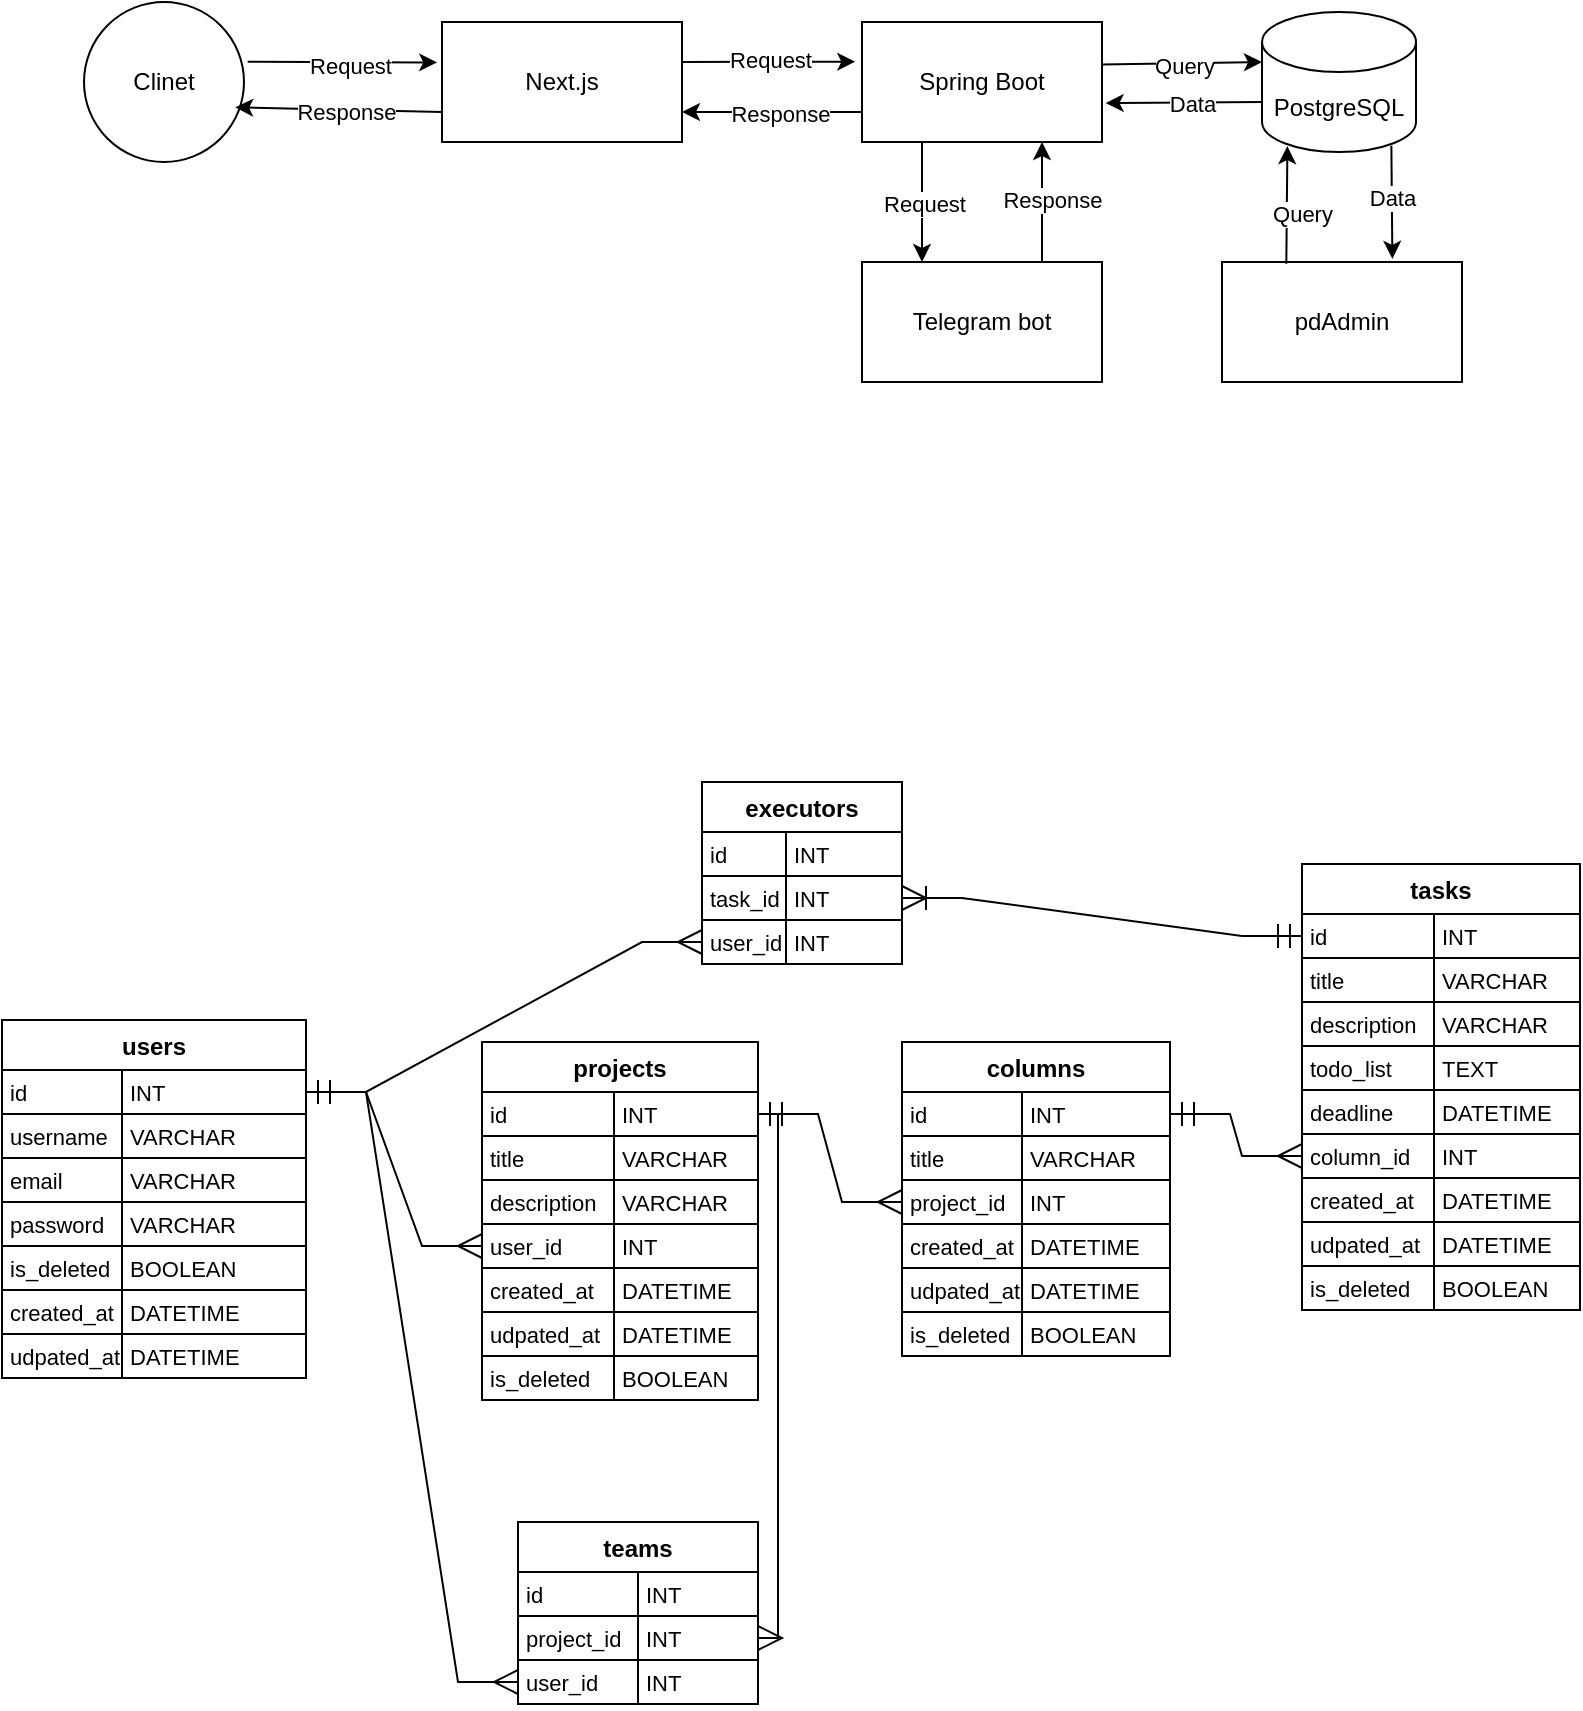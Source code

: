 <mxfile version="24.7.16">
  <diagram name="Страница — 1" id="vkxFKJKyc0zUHM9U_JR2">
    <mxGraphModel dx="162" dy="546" grid="1" gridSize="10" guides="1" tooltips="1" connect="1" arrows="1" fold="1" page="1" pageScale="1" pageWidth="827" pageHeight="1169" math="0" shadow="0">
      <root>
        <mxCell id="0" />
        <mxCell id="1" parent="0" />
        <mxCell id="Z2fzCA3-U0zMWtPHDmmj-18" value="Clinet" style="ellipse;whiteSpace=wrap;html=1;aspect=fixed;" parent="1" vertex="1">
          <mxGeometry x="881" y="40" width="80" height="80" as="geometry" />
        </mxCell>
        <mxCell id="Z2fzCA3-U0zMWtPHDmmj-19" value="Next.js" style="rounded=0;whiteSpace=wrap;html=1;" parent="1" vertex="1">
          <mxGeometry x="1060" y="50" width="120" height="60" as="geometry" />
        </mxCell>
        <mxCell id="Z2fzCA3-U0zMWtPHDmmj-20" value="Spring Boot" style="rounded=0;whiteSpace=wrap;html=1;" parent="1" vertex="1">
          <mxGeometry x="1270" y="50" width="120" height="60" as="geometry" />
        </mxCell>
        <mxCell id="Z2fzCA3-U0zMWtPHDmmj-22" value="PostgreSQL" style="shape=cylinder3;whiteSpace=wrap;html=1;boundedLbl=1;backgroundOutline=1;size=15;" parent="1" vertex="1">
          <mxGeometry x="1470" y="45" width="77" height="70" as="geometry" />
        </mxCell>
        <mxCell id="Z2fzCA3-U0zMWtPHDmmj-23" style="rounded=0;orthogonalLoop=1;jettySize=auto;html=1;exitX=1.023;exitY=0.373;exitDx=0;exitDy=0;entryX=-0.02;entryY=0.337;entryDx=0;entryDy=0;entryPerimeter=0;exitPerimeter=0;" parent="1" source="Z2fzCA3-U0zMWtPHDmmj-18" target="Z2fzCA3-U0zMWtPHDmmj-19" edge="1">
          <mxGeometry relative="1" as="geometry">
            <mxPoint x="950" y="30" as="sourcePoint" />
            <mxPoint x="1062" y="56" as="targetPoint" />
          </mxGeometry>
        </mxCell>
        <mxCell id="Z2fzCA3-U0zMWtPHDmmj-24" value="Request" style="edgeLabel;html=1;align=center;verticalAlign=middle;resizable=0;points=[];" parent="Z2fzCA3-U0zMWtPHDmmj-23" vertex="1" connectable="0">
          <mxGeometry x="-0.24" y="-2" relative="1" as="geometry">
            <mxPoint x="15" as="offset" />
          </mxGeometry>
        </mxCell>
        <mxCell id="Z2fzCA3-U0zMWtPHDmmj-25" style="rounded=0;orthogonalLoop=1;jettySize=auto;html=1;exitX=0;exitY=0.75;exitDx=0;exitDy=0;entryX=0.945;entryY=0.658;entryDx=0;entryDy=0;entryPerimeter=0;" parent="1" source="Z2fzCA3-U0zMWtPHDmmj-19" target="Z2fzCA3-U0zMWtPHDmmj-18" edge="1">
          <mxGeometry relative="1" as="geometry">
            <mxPoint x="1092" y="130" as="sourcePoint" />
            <mxPoint x="980" y="164" as="targetPoint" />
          </mxGeometry>
        </mxCell>
        <mxCell id="Z2fzCA3-U0zMWtPHDmmj-26" value="Response" style="edgeLabel;html=1;align=center;verticalAlign=middle;resizable=0;points=[];" parent="Z2fzCA3-U0zMWtPHDmmj-25" vertex="1" connectable="0">
          <mxGeometry x="0.048" y="1" relative="1" as="geometry">
            <mxPoint x="6" as="offset" />
          </mxGeometry>
        </mxCell>
        <mxCell id="Z2fzCA3-U0zMWtPHDmmj-27" value="pdAdmin" style="rounded=0;whiteSpace=wrap;html=1;" parent="1" vertex="1">
          <mxGeometry x="1450" y="170" width="120" height="60" as="geometry" />
        </mxCell>
        <mxCell id="Z2fzCA3-U0zMWtPHDmmj-28" style="rounded=0;orthogonalLoop=1;jettySize=auto;html=1;exitX=0.998;exitY=0.354;exitDx=0;exitDy=0;entryX=0;entryY=0;entryDx=0;entryDy=25;entryPerimeter=0;exitPerimeter=0;" parent="1" source="Z2fzCA3-U0zMWtPHDmmj-20" target="Z2fzCA3-U0zMWtPHDmmj-22" edge="1">
          <mxGeometry relative="1" as="geometry">
            <mxPoint x="1430" y="70" as="sourcePoint" />
            <mxPoint x="1509" y="71" as="targetPoint" />
          </mxGeometry>
        </mxCell>
        <mxCell id="Z2fzCA3-U0zMWtPHDmmj-29" value="Query" style="edgeLabel;html=1;align=center;verticalAlign=middle;resizable=0;points=[];" parent="Z2fzCA3-U0zMWtPHDmmj-28" vertex="1" connectable="0">
          <mxGeometry x="-0.134" y="-1" relative="1" as="geometry">
            <mxPoint x="6" as="offset" />
          </mxGeometry>
        </mxCell>
        <mxCell id="Z2fzCA3-U0zMWtPHDmmj-30" style="rounded=0;orthogonalLoop=1;jettySize=auto;html=1;exitX=0;exitY=0;exitDx=0;exitDy=45;exitPerimeter=0;entryX=1.015;entryY=0.676;entryDx=0;entryDy=0;entryPerimeter=0;" parent="1" source="Z2fzCA3-U0zMWtPHDmmj-22" target="Z2fzCA3-U0zMWtPHDmmj-20" edge="1">
          <mxGeometry relative="1" as="geometry">
            <mxPoint x="1497" y="90" as="sourcePoint" />
            <mxPoint x="1420" y="90" as="targetPoint" />
          </mxGeometry>
        </mxCell>
        <mxCell id="Z2fzCA3-U0zMWtPHDmmj-31" value="Data" style="edgeLabel;html=1;align=center;verticalAlign=middle;resizable=0;points=[];" parent="Z2fzCA3-U0zMWtPHDmmj-30" vertex="1" connectable="0">
          <mxGeometry x="-0.1" relative="1" as="geometry">
            <mxPoint as="offset" />
          </mxGeometry>
        </mxCell>
        <mxCell id="Z2fzCA3-U0zMWtPHDmmj-32" style="rounded=0;orthogonalLoop=1;jettySize=auto;html=1;entryX=-0.028;entryY=0.331;entryDx=0;entryDy=0;entryPerimeter=0;" parent="1" target="Z2fzCA3-U0zMWtPHDmmj-20" edge="1">
          <mxGeometry relative="1" as="geometry">
            <mxPoint x="1180" y="70" as="sourcePoint" />
            <mxPoint x="1313" y="30" as="targetPoint" />
          </mxGeometry>
        </mxCell>
        <mxCell id="Z2fzCA3-U0zMWtPHDmmj-33" value="Request" style="edgeLabel;html=1;align=center;verticalAlign=middle;resizable=0;points=[];" parent="Z2fzCA3-U0zMWtPHDmmj-32" vertex="1" connectable="0">
          <mxGeometry x="0.015" y="1" relative="1" as="geometry">
            <mxPoint as="offset" />
          </mxGeometry>
        </mxCell>
        <mxCell id="Z2fzCA3-U0zMWtPHDmmj-35" style="rounded=0;orthogonalLoop=1;jettySize=auto;html=1;exitX=0;exitY=0.75;exitDx=0;exitDy=0;entryX=1;entryY=0.75;entryDx=0;entryDy=0;" parent="1" source="Z2fzCA3-U0zMWtPHDmmj-20" target="Z2fzCA3-U0zMWtPHDmmj-19" edge="1">
          <mxGeometry relative="1" as="geometry">
            <mxPoint x="1292" y="122" as="sourcePoint" />
            <mxPoint x="1189" y="120" as="targetPoint" />
          </mxGeometry>
        </mxCell>
        <mxCell id="Z2fzCA3-U0zMWtPHDmmj-36" value="Response" style="edgeLabel;html=1;align=center;verticalAlign=middle;resizable=0;points=[];" parent="Z2fzCA3-U0zMWtPHDmmj-35" vertex="1" connectable="0">
          <mxGeometry x="0.048" y="1" relative="1" as="geometry">
            <mxPoint x="6" as="offset" />
          </mxGeometry>
        </mxCell>
        <mxCell id="Z2fzCA3-U0zMWtPHDmmj-37" style="rounded=0;orthogonalLoop=1;jettySize=auto;html=1;exitX=0.268;exitY=0.015;exitDx=0;exitDy=0;entryX=0.165;entryY=0.958;entryDx=0;entryDy=0;entryPerimeter=0;exitPerimeter=0;" parent="1" source="Z2fzCA3-U0zMWtPHDmmj-27" target="Z2fzCA3-U0zMWtPHDmmj-22" edge="1">
          <mxGeometry relative="1" as="geometry">
            <mxPoint x="1480" y="141" as="sourcePoint" />
            <mxPoint x="1560" y="140" as="targetPoint" />
          </mxGeometry>
        </mxCell>
        <mxCell id="Z2fzCA3-U0zMWtPHDmmj-38" value="Query" style="edgeLabel;html=1;align=center;verticalAlign=middle;resizable=0;points=[];" parent="Z2fzCA3-U0zMWtPHDmmj-37" vertex="1" connectable="0">
          <mxGeometry x="-0.134" y="-1" relative="1" as="geometry">
            <mxPoint x="6" as="offset" />
          </mxGeometry>
        </mxCell>
        <mxCell id="Z2fzCA3-U0zMWtPHDmmj-39" style="rounded=0;orthogonalLoop=1;jettySize=auto;html=1;exitX=0.84;exitY=0.955;exitDx=0;exitDy=0;exitPerimeter=0;entryX=0.71;entryY=-0.026;entryDx=0;entryDy=0;entryPerimeter=0;" parent="1" source="Z2fzCA3-U0zMWtPHDmmj-22" target="Z2fzCA3-U0zMWtPHDmmj-27" edge="1">
          <mxGeometry relative="1" as="geometry">
            <mxPoint x="1602" y="140" as="sourcePoint" />
            <mxPoint x="1530" y="160" as="targetPoint" />
          </mxGeometry>
        </mxCell>
        <mxCell id="Z2fzCA3-U0zMWtPHDmmj-40" value="Data" style="edgeLabel;html=1;align=center;verticalAlign=middle;resizable=0;points=[];" parent="Z2fzCA3-U0zMWtPHDmmj-39" vertex="1" connectable="0">
          <mxGeometry x="-0.1" relative="1" as="geometry">
            <mxPoint as="offset" />
          </mxGeometry>
        </mxCell>
        <mxCell id="jraofJ7God-ZCcmwj-nA-1" value="users" style="shape=table;startSize=25;container=1;collapsible=0;childLayout=tableLayout;fixedRows=1;rowLines=1;fontStyle=1;align=center;resizeLast=1;" vertex="1" parent="1">
          <mxGeometry x="840" y="549" width="152" height="179" as="geometry" />
        </mxCell>
        <mxCell id="jraofJ7God-ZCcmwj-nA-2" style="shape=tableRow;horizontal=0;startSize=0;swimlaneHead=0;swimlaneBody=0;fillColor=none;collapsible=0;dropTarget=0;points=[[0,0.5],[1,0.5]];portConstraint=eastwest;top=0;left=0;right=0;bottom=0;" vertex="1" parent="jraofJ7God-ZCcmwj-nA-1">
          <mxGeometry y="25" width="152" height="22" as="geometry" />
        </mxCell>
        <mxCell id="jraofJ7God-ZCcmwj-nA-3" value="id" style="shape=partialRectangle;connectable=0;fillColor=none;top=0;left=0;bottom=0;right=0;align=left;spacingLeft=2;overflow=hidden;fontSize=11;" vertex="1" parent="jraofJ7God-ZCcmwj-nA-2">
          <mxGeometry width="60" height="22" as="geometry">
            <mxRectangle width="60" height="22" as="alternateBounds" />
          </mxGeometry>
        </mxCell>
        <mxCell id="jraofJ7God-ZCcmwj-nA-4" value="INT" style="shape=partialRectangle;connectable=0;fillColor=none;top=0;left=0;bottom=0;right=0;align=left;spacingLeft=2;overflow=hidden;fontSize=11;" vertex="1" parent="jraofJ7God-ZCcmwj-nA-2">
          <mxGeometry x="60" width="92" height="22" as="geometry">
            <mxRectangle width="92" height="22" as="alternateBounds" />
          </mxGeometry>
        </mxCell>
        <mxCell id="jraofJ7God-ZCcmwj-nA-5" style="shape=tableRow;horizontal=0;startSize=0;swimlaneHead=0;swimlaneBody=0;fillColor=none;collapsible=0;dropTarget=0;points=[[0,0.5],[1,0.5]];portConstraint=eastwest;top=0;left=0;right=0;bottom=0;" vertex="1" parent="jraofJ7God-ZCcmwj-nA-1">
          <mxGeometry y="47" width="152" height="22" as="geometry" />
        </mxCell>
        <mxCell id="jraofJ7God-ZCcmwj-nA-6" value="username" style="shape=partialRectangle;connectable=0;fillColor=none;top=0;left=0;bottom=0;right=0;align=left;spacingLeft=2;overflow=hidden;fontSize=11;" vertex="1" parent="jraofJ7God-ZCcmwj-nA-5">
          <mxGeometry width="60" height="22" as="geometry">
            <mxRectangle width="60" height="22" as="alternateBounds" />
          </mxGeometry>
        </mxCell>
        <mxCell id="jraofJ7God-ZCcmwj-nA-7" value="VARCHAR" style="shape=partialRectangle;connectable=0;fillColor=none;top=0;left=0;bottom=0;right=0;align=left;spacingLeft=2;overflow=hidden;fontSize=11;" vertex="1" parent="jraofJ7God-ZCcmwj-nA-5">
          <mxGeometry x="60" width="92" height="22" as="geometry">
            <mxRectangle width="92" height="22" as="alternateBounds" />
          </mxGeometry>
        </mxCell>
        <mxCell id="jraofJ7God-ZCcmwj-nA-8" style="shape=tableRow;horizontal=0;startSize=0;swimlaneHead=0;swimlaneBody=0;fillColor=none;collapsible=0;dropTarget=0;points=[[0,0.5],[1,0.5]];portConstraint=eastwest;top=0;left=0;right=0;bottom=0;" vertex="1" parent="jraofJ7God-ZCcmwj-nA-1">
          <mxGeometry y="69" width="152" height="22" as="geometry" />
        </mxCell>
        <mxCell id="jraofJ7God-ZCcmwj-nA-9" value="email" style="shape=partialRectangle;connectable=0;fillColor=none;top=0;left=0;bottom=0;right=0;align=left;spacingLeft=2;overflow=hidden;fontSize=11;" vertex="1" parent="jraofJ7God-ZCcmwj-nA-8">
          <mxGeometry width="60" height="22" as="geometry">
            <mxRectangle width="60" height="22" as="alternateBounds" />
          </mxGeometry>
        </mxCell>
        <mxCell id="jraofJ7God-ZCcmwj-nA-10" value="VARCHAR" style="shape=partialRectangle;connectable=0;fillColor=none;top=0;left=0;bottom=0;right=0;align=left;spacingLeft=2;overflow=hidden;fontSize=11;" vertex="1" parent="jraofJ7God-ZCcmwj-nA-8">
          <mxGeometry x="60" width="92" height="22" as="geometry">
            <mxRectangle width="92" height="22" as="alternateBounds" />
          </mxGeometry>
        </mxCell>
        <mxCell id="jraofJ7God-ZCcmwj-nA-11" style="shape=tableRow;horizontal=0;startSize=0;swimlaneHead=0;swimlaneBody=0;fillColor=none;collapsible=0;dropTarget=0;points=[[0,0.5],[1,0.5]];portConstraint=eastwest;top=0;left=0;right=0;bottom=0;" vertex="1" parent="jraofJ7God-ZCcmwj-nA-1">
          <mxGeometry y="91" width="152" height="22" as="geometry" />
        </mxCell>
        <mxCell id="jraofJ7God-ZCcmwj-nA-12" value="password" style="shape=partialRectangle;connectable=0;fillColor=none;top=0;left=0;bottom=0;right=0;align=left;spacingLeft=2;overflow=hidden;fontSize=11;" vertex="1" parent="jraofJ7God-ZCcmwj-nA-11">
          <mxGeometry width="60" height="22" as="geometry">
            <mxRectangle width="60" height="22" as="alternateBounds" />
          </mxGeometry>
        </mxCell>
        <mxCell id="jraofJ7God-ZCcmwj-nA-13" value="VARCHAR" style="shape=partialRectangle;connectable=0;fillColor=none;top=0;left=0;bottom=0;right=0;align=left;spacingLeft=2;overflow=hidden;fontSize=11;" vertex="1" parent="jraofJ7God-ZCcmwj-nA-11">
          <mxGeometry x="60" width="92" height="22" as="geometry">
            <mxRectangle width="92" height="22" as="alternateBounds" />
          </mxGeometry>
        </mxCell>
        <mxCell id="jraofJ7God-ZCcmwj-nA-71" style="shape=tableRow;horizontal=0;startSize=0;swimlaneHead=0;swimlaneBody=0;fillColor=none;collapsible=0;dropTarget=0;points=[[0,0.5],[1,0.5]];portConstraint=eastwest;top=0;left=0;right=0;bottom=0;" vertex="1" parent="jraofJ7God-ZCcmwj-nA-1">
          <mxGeometry y="113" width="152" height="22" as="geometry" />
        </mxCell>
        <mxCell id="jraofJ7God-ZCcmwj-nA-72" value="is_deleted" style="shape=partialRectangle;connectable=0;fillColor=none;top=0;left=0;bottom=0;right=0;align=left;spacingLeft=2;overflow=hidden;fontSize=11;" vertex="1" parent="jraofJ7God-ZCcmwj-nA-71">
          <mxGeometry width="60" height="22" as="geometry">
            <mxRectangle width="60" height="22" as="alternateBounds" />
          </mxGeometry>
        </mxCell>
        <mxCell id="jraofJ7God-ZCcmwj-nA-73" value="BOOLEAN" style="shape=partialRectangle;connectable=0;fillColor=none;top=0;left=0;bottom=0;right=0;align=left;spacingLeft=2;overflow=hidden;fontSize=11;" vertex="1" parent="jraofJ7God-ZCcmwj-nA-71">
          <mxGeometry x="60" width="92" height="22" as="geometry">
            <mxRectangle width="92" height="22" as="alternateBounds" />
          </mxGeometry>
        </mxCell>
        <mxCell id="jraofJ7God-ZCcmwj-nA-79" style="shape=tableRow;horizontal=0;startSize=0;swimlaneHead=0;swimlaneBody=0;fillColor=none;collapsible=0;dropTarget=0;points=[[0,0.5],[1,0.5]];portConstraint=eastwest;top=0;left=0;right=0;bottom=0;" vertex="1" parent="jraofJ7God-ZCcmwj-nA-1">
          <mxGeometry y="135" width="152" height="22" as="geometry" />
        </mxCell>
        <mxCell id="jraofJ7God-ZCcmwj-nA-80" value="created_at" style="shape=partialRectangle;connectable=0;fillColor=none;top=0;left=0;bottom=0;right=0;align=left;spacingLeft=2;overflow=hidden;fontSize=11;" vertex="1" parent="jraofJ7God-ZCcmwj-nA-79">
          <mxGeometry width="60" height="22" as="geometry">
            <mxRectangle width="60" height="22" as="alternateBounds" />
          </mxGeometry>
        </mxCell>
        <mxCell id="jraofJ7God-ZCcmwj-nA-81" value="DATETIME" style="shape=partialRectangle;connectable=0;fillColor=none;top=0;left=0;bottom=0;right=0;align=left;spacingLeft=2;overflow=hidden;fontSize=11;" vertex="1" parent="jraofJ7God-ZCcmwj-nA-79">
          <mxGeometry x="60" width="92" height="22" as="geometry">
            <mxRectangle width="92" height="22" as="alternateBounds" />
          </mxGeometry>
        </mxCell>
        <mxCell id="jraofJ7God-ZCcmwj-nA-82" style="shape=tableRow;horizontal=0;startSize=0;swimlaneHead=0;swimlaneBody=0;fillColor=none;collapsible=0;dropTarget=0;points=[[0,0.5],[1,0.5]];portConstraint=eastwest;top=0;left=0;right=0;bottom=0;" vertex="1" parent="jraofJ7God-ZCcmwj-nA-1">
          <mxGeometry y="157" width="152" height="22" as="geometry" />
        </mxCell>
        <mxCell id="jraofJ7God-ZCcmwj-nA-83" value="udpated_at" style="shape=partialRectangle;connectable=0;fillColor=none;top=0;left=0;bottom=0;right=0;align=left;spacingLeft=2;overflow=hidden;fontSize=11;" vertex="1" parent="jraofJ7God-ZCcmwj-nA-82">
          <mxGeometry width="60" height="22" as="geometry">
            <mxRectangle width="60" height="22" as="alternateBounds" />
          </mxGeometry>
        </mxCell>
        <mxCell id="jraofJ7God-ZCcmwj-nA-84" value="DATETIME" style="shape=partialRectangle;connectable=0;fillColor=none;top=0;left=0;bottom=0;right=0;align=left;spacingLeft=2;overflow=hidden;fontSize=11;" vertex="1" parent="jraofJ7God-ZCcmwj-nA-82">
          <mxGeometry x="60" width="92" height="22" as="geometry">
            <mxRectangle width="92" height="22" as="alternateBounds" />
          </mxGeometry>
        </mxCell>
        <mxCell id="jraofJ7God-ZCcmwj-nA-14" value="projects" style="shape=table;startSize=25;container=1;collapsible=0;childLayout=tableLayout;fixedRows=1;rowLines=1;fontStyle=1;align=center;resizeLast=1;" vertex="1" parent="1">
          <mxGeometry x="1080" y="560" width="138" height="179" as="geometry" />
        </mxCell>
        <mxCell id="jraofJ7God-ZCcmwj-nA-15" style="shape=tableRow;horizontal=0;startSize=0;swimlaneHead=0;swimlaneBody=0;fillColor=none;collapsible=0;dropTarget=0;points=[[0,0.5],[1,0.5]];portConstraint=eastwest;top=0;left=0;right=0;bottom=0;" vertex="1" parent="jraofJ7God-ZCcmwj-nA-14">
          <mxGeometry y="25" width="138" height="22" as="geometry" />
        </mxCell>
        <mxCell id="jraofJ7God-ZCcmwj-nA-16" value="id" style="shape=partialRectangle;connectable=0;fillColor=none;top=0;left=0;bottom=0;right=0;align=left;spacingLeft=2;overflow=hidden;fontSize=11;" vertex="1" parent="jraofJ7God-ZCcmwj-nA-15">
          <mxGeometry width="66" height="22" as="geometry">
            <mxRectangle width="66" height="22" as="alternateBounds" />
          </mxGeometry>
        </mxCell>
        <mxCell id="jraofJ7God-ZCcmwj-nA-17" value="INT" style="shape=partialRectangle;connectable=0;fillColor=none;top=0;left=0;bottom=0;right=0;align=left;spacingLeft=2;overflow=hidden;fontSize=11;" vertex="1" parent="jraofJ7God-ZCcmwj-nA-15">
          <mxGeometry x="66" width="72" height="22" as="geometry">
            <mxRectangle width="72" height="22" as="alternateBounds" />
          </mxGeometry>
        </mxCell>
        <mxCell id="jraofJ7God-ZCcmwj-nA-18" style="shape=tableRow;horizontal=0;startSize=0;swimlaneHead=0;swimlaneBody=0;fillColor=none;collapsible=0;dropTarget=0;points=[[0,0.5],[1,0.5]];portConstraint=eastwest;top=0;left=0;right=0;bottom=0;" vertex="1" parent="jraofJ7God-ZCcmwj-nA-14">
          <mxGeometry y="47" width="138" height="22" as="geometry" />
        </mxCell>
        <mxCell id="jraofJ7God-ZCcmwj-nA-19" value="title" style="shape=partialRectangle;connectable=0;fillColor=none;top=0;left=0;bottom=0;right=0;align=left;spacingLeft=2;overflow=hidden;fontSize=11;" vertex="1" parent="jraofJ7God-ZCcmwj-nA-18">
          <mxGeometry width="66" height="22" as="geometry">
            <mxRectangle width="66" height="22" as="alternateBounds" />
          </mxGeometry>
        </mxCell>
        <mxCell id="jraofJ7God-ZCcmwj-nA-20" value="VARCHAR" style="shape=partialRectangle;connectable=0;fillColor=none;top=0;left=0;bottom=0;right=0;align=left;spacingLeft=2;overflow=hidden;fontSize=11;" vertex="1" parent="jraofJ7God-ZCcmwj-nA-18">
          <mxGeometry x="66" width="72" height="22" as="geometry">
            <mxRectangle width="72" height="22" as="alternateBounds" />
          </mxGeometry>
        </mxCell>
        <mxCell id="jraofJ7God-ZCcmwj-nA-21" style="shape=tableRow;horizontal=0;startSize=0;swimlaneHead=0;swimlaneBody=0;fillColor=none;collapsible=0;dropTarget=0;points=[[0,0.5],[1,0.5]];portConstraint=eastwest;top=0;left=0;right=0;bottom=0;" vertex="1" parent="jraofJ7God-ZCcmwj-nA-14">
          <mxGeometry y="69" width="138" height="22" as="geometry" />
        </mxCell>
        <mxCell id="jraofJ7God-ZCcmwj-nA-22" value="description" style="shape=partialRectangle;connectable=0;fillColor=none;top=0;left=0;bottom=0;right=0;align=left;spacingLeft=2;overflow=hidden;fontSize=11;" vertex="1" parent="jraofJ7God-ZCcmwj-nA-21">
          <mxGeometry width="66" height="22" as="geometry">
            <mxRectangle width="66" height="22" as="alternateBounds" />
          </mxGeometry>
        </mxCell>
        <mxCell id="jraofJ7God-ZCcmwj-nA-23" value="VARCHAR" style="shape=partialRectangle;connectable=0;fillColor=none;top=0;left=0;bottom=0;right=0;align=left;spacingLeft=2;overflow=hidden;fontSize=11;" vertex="1" parent="jraofJ7God-ZCcmwj-nA-21">
          <mxGeometry x="66" width="72" height="22" as="geometry">
            <mxRectangle width="72" height="22" as="alternateBounds" />
          </mxGeometry>
        </mxCell>
        <mxCell id="jraofJ7God-ZCcmwj-nA-24" style="shape=tableRow;horizontal=0;startSize=0;swimlaneHead=0;swimlaneBody=0;fillColor=none;collapsible=0;dropTarget=0;points=[[0,0.5],[1,0.5]];portConstraint=eastwest;top=0;left=0;right=0;bottom=0;" vertex="1" parent="jraofJ7God-ZCcmwj-nA-14">
          <mxGeometry y="91" width="138" height="22" as="geometry" />
        </mxCell>
        <mxCell id="jraofJ7God-ZCcmwj-nA-25" value="user_id" style="shape=partialRectangle;connectable=0;fillColor=none;top=0;left=0;bottom=0;right=0;align=left;spacingLeft=2;overflow=hidden;fontSize=11;" vertex="1" parent="jraofJ7God-ZCcmwj-nA-24">
          <mxGeometry width="66" height="22" as="geometry">
            <mxRectangle width="66" height="22" as="alternateBounds" />
          </mxGeometry>
        </mxCell>
        <mxCell id="jraofJ7God-ZCcmwj-nA-26" value="INT" style="shape=partialRectangle;connectable=0;fillColor=none;top=0;left=0;bottom=0;right=0;align=left;spacingLeft=2;overflow=hidden;fontSize=11;" vertex="1" parent="jraofJ7God-ZCcmwj-nA-24">
          <mxGeometry x="66" width="72" height="22" as="geometry">
            <mxRectangle width="72" height="22" as="alternateBounds" />
          </mxGeometry>
        </mxCell>
        <mxCell id="jraofJ7God-ZCcmwj-nA-85" style="shape=tableRow;horizontal=0;startSize=0;swimlaneHead=0;swimlaneBody=0;fillColor=none;collapsible=0;dropTarget=0;points=[[0,0.5],[1,0.5]];portConstraint=eastwest;top=0;left=0;right=0;bottom=0;" vertex="1" parent="jraofJ7God-ZCcmwj-nA-14">
          <mxGeometry y="113" width="138" height="22" as="geometry" />
        </mxCell>
        <mxCell id="jraofJ7God-ZCcmwj-nA-86" value="created_at" style="shape=partialRectangle;connectable=0;fillColor=none;top=0;left=0;bottom=0;right=0;align=left;spacingLeft=2;overflow=hidden;fontSize=11;" vertex="1" parent="jraofJ7God-ZCcmwj-nA-85">
          <mxGeometry width="66" height="22" as="geometry">
            <mxRectangle width="66" height="22" as="alternateBounds" />
          </mxGeometry>
        </mxCell>
        <mxCell id="jraofJ7God-ZCcmwj-nA-87" value="DATETIME" style="shape=partialRectangle;connectable=0;fillColor=none;top=0;left=0;bottom=0;right=0;align=left;spacingLeft=2;overflow=hidden;fontSize=11;" vertex="1" parent="jraofJ7God-ZCcmwj-nA-85">
          <mxGeometry x="66" width="72" height="22" as="geometry">
            <mxRectangle width="72" height="22" as="alternateBounds" />
          </mxGeometry>
        </mxCell>
        <mxCell id="jraofJ7God-ZCcmwj-nA-96" style="shape=tableRow;horizontal=0;startSize=0;swimlaneHead=0;swimlaneBody=0;fillColor=none;collapsible=0;dropTarget=0;points=[[0,0.5],[1,0.5]];portConstraint=eastwest;top=0;left=0;right=0;bottom=0;" vertex="1" parent="jraofJ7God-ZCcmwj-nA-14">
          <mxGeometry y="135" width="138" height="22" as="geometry" />
        </mxCell>
        <mxCell id="jraofJ7God-ZCcmwj-nA-97" value="udpated_at" style="shape=partialRectangle;connectable=0;fillColor=none;top=0;left=0;bottom=0;right=0;align=left;spacingLeft=2;overflow=hidden;fontSize=11;" vertex="1" parent="jraofJ7God-ZCcmwj-nA-96">
          <mxGeometry width="66" height="22" as="geometry">
            <mxRectangle width="66" height="22" as="alternateBounds" />
          </mxGeometry>
        </mxCell>
        <mxCell id="jraofJ7God-ZCcmwj-nA-98" value="DATETIME" style="shape=partialRectangle;connectable=0;fillColor=none;top=0;left=0;bottom=0;right=0;align=left;spacingLeft=2;overflow=hidden;fontSize=11;" vertex="1" parent="jraofJ7God-ZCcmwj-nA-96">
          <mxGeometry x="66" width="72" height="22" as="geometry">
            <mxRectangle width="72" height="22" as="alternateBounds" />
          </mxGeometry>
        </mxCell>
        <mxCell id="jraofJ7God-ZCcmwj-nA-126" style="shape=tableRow;horizontal=0;startSize=0;swimlaneHead=0;swimlaneBody=0;fillColor=none;collapsible=0;dropTarget=0;points=[[0,0.5],[1,0.5]];portConstraint=eastwest;top=0;left=0;right=0;bottom=0;" vertex="1" parent="jraofJ7God-ZCcmwj-nA-14">
          <mxGeometry y="157" width="138" height="22" as="geometry" />
        </mxCell>
        <mxCell id="jraofJ7God-ZCcmwj-nA-127" value="is_deleted" style="shape=partialRectangle;connectable=0;fillColor=none;top=0;left=0;bottom=0;right=0;align=left;spacingLeft=2;overflow=hidden;fontSize=11;" vertex="1" parent="jraofJ7God-ZCcmwj-nA-126">
          <mxGeometry width="66" height="22" as="geometry">
            <mxRectangle width="66" height="22" as="alternateBounds" />
          </mxGeometry>
        </mxCell>
        <mxCell id="jraofJ7God-ZCcmwj-nA-128" value="BOOLEAN" style="shape=partialRectangle;connectable=0;fillColor=none;top=0;left=0;bottom=0;right=0;align=left;spacingLeft=2;overflow=hidden;fontSize=11;" vertex="1" parent="jraofJ7God-ZCcmwj-nA-126">
          <mxGeometry x="66" width="72" height="22" as="geometry">
            <mxRectangle width="72" height="22" as="alternateBounds" />
          </mxGeometry>
        </mxCell>
        <mxCell id="jraofJ7God-ZCcmwj-nA-27" value="columns" style="shape=table;startSize=25;container=1;collapsible=0;childLayout=tableLayout;fixedRows=1;rowLines=1;fontStyle=1;align=center;resizeLast=1;" vertex="1" parent="1">
          <mxGeometry x="1290" y="560" width="134" height="157" as="geometry" />
        </mxCell>
        <mxCell id="jraofJ7God-ZCcmwj-nA-28" style="shape=tableRow;horizontal=0;startSize=0;swimlaneHead=0;swimlaneBody=0;fillColor=none;collapsible=0;dropTarget=0;points=[[0,0.5],[1,0.5]];portConstraint=eastwest;top=0;left=0;right=0;bottom=0;" vertex="1" parent="jraofJ7God-ZCcmwj-nA-27">
          <mxGeometry y="25" width="134" height="22" as="geometry" />
        </mxCell>
        <mxCell id="jraofJ7God-ZCcmwj-nA-29" value="id" style="shape=partialRectangle;connectable=0;fillColor=none;top=0;left=0;bottom=0;right=0;align=left;spacingLeft=2;overflow=hidden;fontSize=11;" vertex="1" parent="jraofJ7God-ZCcmwj-nA-28">
          <mxGeometry width="60" height="22" as="geometry">
            <mxRectangle width="60" height="22" as="alternateBounds" />
          </mxGeometry>
        </mxCell>
        <mxCell id="jraofJ7God-ZCcmwj-nA-30" value="INT" style="shape=partialRectangle;connectable=0;fillColor=none;top=0;left=0;bottom=0;right=0;align=left;spacingLeft=2;overflow=hidden;fontSize=11;" vertex="1" parent="jraofJ7God-ZCcmwj-nA-28">
          <mxGeometry x="60" width="74" height="22" as="geometry">
            <mxRectangle width="74" height="22" as="alternateBounds" />
          </mxGeometry>
        </mxCell>
        <mxCell id="jraofJ7God-ZCcmwj-nA-31" style="shape=tableRow;horizontal=0;startSize=0;swimlaneHead=0;swimlaneBody=0;fillColor=none;collapsible=0;dropTarget=0;points=[[0,0.5],[1,0.5]];portConstraint=eastwest;top=0;left=0;right=0;bottom=0;" vertex="1" parent="jraofJ7God-ZCcmwj-nA-27">
          <mxGeometry y="47" width="134" height="22" as="geometry" />
        </mxCell>
        <mxCell id="jraofJ7God-ZCcmwj-nA-32" value="title" style="shape=partialRectangle;connectable=0;fillColor=none;top=0;left=0;bottom=0;right=0;align=left;spacingLeft=2;overflow=hidden;fontSize=11;" vertex="1" parent="jraofJ7God-ZCcmwj-nA-31">
          <mxGeometry width="60" height="22" as="geometry">
            <mxRectangle width="60" height="22" as="alternateBounds" />
          </mxGeometry>
        </mxCell>
        <mxCell id="jraofJ7God-ZCcmwj-nA-33" value="VARCHAR" style="shape=partialRectangle;connectable=0;fillColor=none;top=0;left=0;bottom=0;right=0;align=left;spacingLeft=2;overflow=hidden;fontSize=11;" vertex="1" parent="jraofJ7God-ZCcmwj-nA-31">
          <mxGeometry x="60" width="74" height="22" as="geometry">
            <mxRectangle width="74" height="22" as="alternateBounds" />
          </mxGeometry>
        </mxCell>
        <mxCell id="jraofJ7God-ZCcmwj-nA-34" style="shape=tableRow;horizontal=0;startSize=0;swimlaneHead=0;swimlaneBody=0;fillColor=none;collapsible=0;dropTarget=0;points=[[0,0.5],[1,0.5]];portConstraint=eastwest;top=0;left=0;right=0;bottom=0;" vertex="1" parent="jraofJ7God-ZCcmwj-nA-27">
          <mxGeometry y="69" width="134" height="22" as="geometry" />
        </mxCell>
        <mxCell id="jraofJ7God-ZCcmwj-nA-35" value="project_id" style="shape=partialRectangle;connectable=0;fillColor=none;top=0;left=0;bottom=0;right=0;align=left;spacingLeft=2;overflow=hidden;fontSize=11;" vertex="1" parent="jraofJ7God-ZCcmwj-nA-34">
          <mxGeometry width="60" height="22" as="geometry">
            <mxRectangle width="60" height="22" as="alternateBounds" />
          </mxGeometry>
        </mxCell>
        <mxCell id="jraofJ7God-ZCcmwj-nA-36" value="INT" style="shape=partialRectangle;connectable=0;fillColor=none;top=0;left=0;bottom=0;right=0;align=left;spacingLeft=2;overflow=hidden;fontSize=11;" vertex="1" parent="jraofJ7God-ZCcmwj-nA-34">
          <mxGeometry x="60" width="74" height="22" as="geometry">
            <mxRectangle width="74" height="22" as="alternateBounds" />
          </mxGeometry>
        </mxCell>
        <mxCell id="jraofJ7God-ZCcmwj-nA-99" style="shape=tableRow;horizontal=0;startSize=0;swimlaneHead=0;swimlaneBody=0;fillColor=none;collapsible=0;dropTarget=0;points=[[0,0.5],[1,0.5]];portConstraint=eastwest;top=0;left=0;right=0;bottom=0;" vertex="1" parent="jraofJ7God-ZCcmwj-nA-27">
          <mxGeometry y="91" width="134" height="22" as="geometry" />
        </mxCell>
        <mxCell id="jraofJ7God-ZCcmwj-nA-100" value="created_at" style="shape=partialRectangle;connectable=0;fillColor=none;top=0;left=0;bottom=0;right=0;align=left;spacingLeft=2;overflow=hidden;fontSize=11;" vertex="1" parent="jraofJ7God-ZCcmwj-nA-99">
          <mxGeometry width="60" height="22" as="geometry">
            <mxRectangle width="60" height="22" as="alternateBounds" />
          </mxGeometry>
        </mxCell>
        <mxCell id="jraofJ7God-ZCcmwj-nA-101" value="DATETIME" style="shape=partialRectangle;connectable=0;fillColor=none;top=0;left=0;bottom=0;right=0;align=left;spacingLeft=2;overflow=hidden;fontSize=11;" vertex="1" parent="jraofJ7God-ZCcmwj-nA-99">
          <mxGeometry x="60" width="74" height="22" as="geometry">
            <mxRectangle width="74" height="22" as="alternateBounds" />
          </mxGeometry>
        </mxCell>
        <mxCell id="jraofJ7God-ZCcmwj-nA-102" style="shape=tableRow;horizontal=0;startSize=0;swimlaneHead=0;swimlaneBody=0;fillColor=none;collapsible=0;dropTarget=0;points=[[0,0.5],[1,0.5]];portConstraint=eastwest;top=0;left=0;right=0;bottom=0;" vertex="1" parent="jraofJ7God-ZCcmwj-nA-27">
          <mxGeometry y="113" width="134" height="22" as="geometry" />
        </mxCell>
        <mxCell id="jraofJ7God-ZCcmwj-nA-103" value="udpated_at" style="shape=partialRectangle;connectable=0;fillColor=none;top=0;left=0;bottom=0;right=0;align=left;spacingLeft=2;overflow=hidden;fontSize=11;" vertex="1" parent="jraofJ7God-ZCcmwj-nA-102">
          <mxGeometry width="60" height="22" as="geometry">
            <mxRectangle width="60" height="22" as="alternateBounds" />
          </mxGeometry>
        </mxCell>
        <mxCell id="jraofJ7God-ZCcmwj-nA-104" value="DATETIME" style="shape=partialRectangle;connectable=0;fillColor=none;top=0;left=0;bottom=0;right=0;align=left;spacingLeft=2;overflow=hidden;fontSize=11;" vertex="1" parent="jraofJ7God-ZCcmwj-nA-102">
          <mxGeometry x="60" width="74" height="22" as="geometry">
            <mxRectangle width="74" height="22" as="alternateBounds" />
          </mxGeometry>
        </mxCell>
        <mxCell id="jraofJ7God-ZCcmwj-nA-129" style="shape=tableRow;horizontal=0;startSize=0;swimlaneHead=0;swimlaneBody=0;fillColor=none;collapsible=0;dropTarget=0;points=[[0,0.5],[1,0.5]];portConstraint=eastwest;top=0;left=0;right=0;bottom=0;" vertex="1" parent="jraofJ7God-ZCcmwj-nA-27">
          <mxGeometry y="135" width="134" height="22" as="geometry" />
        </mxCell>
        <mxCell id="jraofJ7God-ZCcmwj-nA-130" value="is_deleted" style="shape=partialRectangle;connectable=0;fillColor=none;top=0;left=0;bottom=0;right=0;align=left;spacingLeft=2;overflow=hidden;fontSize=11;" vertex="1" parent="jraofJ7God-ZCcmwj-nA-129">
          <mxGeometry width="60" height="22" as="geometry">
            <mxRectangle width="60" height="22" as="alternateBounds" />
          </mxGeometry>
        </mxCell>
        <mxCell id="jraofJ7God-ZCcmwj-nA-131" value="BOOLEAN" style="shape=partialRectangle;connectable=0;fillColor=none;top=0;left=0;bottom=0;right=0;align=left;spacingLeft=2;overflow=hidden;fontSize=11;" vertex="1" parent="jraofJ7God-ZCcmwj-nA-129">
          <mxGeometry x="60" width="74" height="22" as="geometry">
            <mxRectangle width="74" height="22" as="alternateBounds" />
          </mxGeometry>
        </mxCell>
        <mxCell id="jraofJ7God-ZCcmwj-nA-37" value="tasks" style="shape=table;startSize=25;container=1;collapsible=0;childLayout=tableLayout;fixedRows=1;rowLines=1;fontStyle=1;align=center;resizeLast=1;" vertex="1" parent="1">
          <mxGeometry x="1490" y="471" width="139" height="223" as="geometry" />
        </mxCell>
        <mxCell id="jraofJ7God-ZCcmwj-nA-38" style="shape=tableRow;horizontal=0;startSize=0;swimlaneHead=0;swimlaneBody=0;fillColor=none;collapsible=0;dropTarget=0;points=[[0,0.5],[1,0.5]];portConstraint=eastwest;top=0;left=0;right=0;bottom=0;" vertex="1" parent="jraofJ7God-ZCcmwj-nA-37">
          <mxGeometry y="25" width="139" height="22" as="geometry" />
        </mxCell>
        <mxCell id="jraofJ7God-ZCcmwj-nA-39" value="id" style="shape=partialRectangle;connectable=0;fillColor=none;top=0;left=0;bottom=0;right=0;align=left;spacingLeft=2;overflow=hidden;fontSize=11;" vertex="1" parent="jraofJ7God-ZCcmwj-nA-38">
          <mxGeometry width="66" height="22" as="geometry">
            <mxRectangle width="66" height="22" as="alternateBounds" />
          </mxGeometry>
        </mxCell>
        <mxCell id="jraofJ7God-ZCcmwj-nA-40" value="INT" style="shape=partialRectangle;connectable=0;fillColor=none;top=0;left=0;bottom=0;right=0;align=left;spacingLeft=2;overflow=hidden;fontSize=11;" vertex="1" parent="jraofJ7God-ZCcmwj-nA-38">
          <mxGeometry x="66" width="73" height="22" as="geometry">
            <mxRectangle width="73" height="22" as="alternateBounds" />
          </mxGeometry>
        </mxCell>
        <mxCell id="jraofJ7God-ZCcmwj-nA-41" style="shape=tableRow;horizontal=0;startSize=0;swimlaneHead=0;swimlaneBody=0;fillColor=none;collapsible=0;dropTarget=0;points=[[0,0.5],[1,0.5]];portConstraint=eastwest;top=0;left=0;right=0;bottom=0;" vertex="1" parent="jraofJ7God-ZCcmwj-nA-37">
          <mxGeometry y="47" width="139" height="22" as="geometry" />
        </mxCell>
        <mxCell id="jraofJ7God-ZCcmwj-nA-42" value="title" style="shape=partialRectangle;connectable=0;fillColor=none;top=0;left=0;bottom=0;right=0;align=left;spacingLeft=2;overflow=hidden;fontSize=11;" vertex="1" parent="jraofJ7God-ZCcmwj-nA-41">
          <mxGeometry width="66" height="22" as="geometry">
            <mxRectangle width="66" height="22" as="alternateBounds" />
          </mxGeometry>
        </mxCell>
        <mxCell id="jraofJ7God-ZCcmwj-nA-43" value="VARCHAR" style="shape=partialRectangle;connectable=0;fillColor=none;top=0;left=0;bottom=0;right=0;align=left;spacingLeft=2;overflow=hidden;fontSize=11;" vertex="1" parent="jraofJ7God-ZCcmwj-nA-41">
          <mxGeometry x="66" width="73" height="22" as="geometry">
            <mxRectangle width="73" height="22" as="alternateBounds" />
          </mxGeometry>
        </mxCell>
        <mxCell id="jraofJ7God-ZCcmwj-nA-44" style="shape=tableRow;horizontal=0;startSize=0;swimlaneHead=0;swimlaneBody=0;fillColor=none;collapsible=0;dropTarget=0;points=[[0,0.5],[1,0.5]];portConstraint=eastwest;top=0;left=0;right=0;bottom=0;" vertex="1" parent="jraofJ7God-ZCcmwj-nA-37">
          <mxGeometry y="69" width="139" height="22" as="geometry" />
        </mxCell>
        <mxCell id="jraofJ7God-ZCcmwj-nA-45" value="description" style="shape=partialRectangle;connectable=0;fillColor=none;top=0;left=0;bottom=0;right=0;align=left;spacingLeft=2;overflow=hidden;fontSize=11;" vertex="1" parent="jraofJ7God-ZCcmwj-nA-44">
          <mxGeometry width="66" height="22" as="geometry">
            <mxRectangle width="66" height="22" as="alternateBounds" />
          </mxGeometry>
        </mxCell>
        <mxCell id="jraofJ7God-ZCcmwj-nA-46" value="VARCHAR" style="shape=partialRectangle;connectable=0;fillColor=none;top=0;left=0;bottom=0;right=0;align=left;spacingLeft=2;overflow=hidden;fontSize=11;" vertex="1" parent="jraofJ7God-ZCcmwj-nA-44">
          <mxGeometry x="66" width="73" height="22" as="geometry">
            <mxRectangle width="73" height="22" as="alternateBounds" />
          </mxGeometry>
        </mxCell>
        <mxCell id="jraofJ7God-ZCcmwj-nA-47" style="shape=tableRow;horizontal=0;startSize=0;swimlaneHead=0;swimlaneBody=0;fillColor=none;collapsible=0;dropTarget=0;points=[[0,0.5],[1,0.5]];portConstraint=eastwest;top=0;left=0;right=0;bottom=0;" vertex="1" parent="jraofJ7God-ZCcmwj-nA-37">
          <mxGeometry y="91" width="139" height="22" as="geometry" />
        </mxCell>
        <mxCell id="jraofJ7God-ZCcmwj-nA-48" value="todo_list" style="shape=partialRectangle;connectable=0;fillColor=none;top=0;left=0;bottom=0;right=0;align=left;spacingLeft=2;overflow=hidden;fontSize=11;" vertex="1" parent="jraofJ7God-ZCcmwj-nA-47">
          <mxGeometry width="66" height="22" as="geometry">
            <mxRectangle width="66" height="22" as="alternateBounds" />
          </mxGeometry>
        </mxCell>
        <mxCell id="jraofJ7God-ZCcmwj-nA-49" value="TEXT" style="shape=partialRectangle;connectable=0;fillColor=none;top=0;left=0;bottom=0;right=0;align=left;spacingLeft=2;overflow=hidden;fontSize=11;" vertex="1" parent="jraofJ7God-ZCcmwj-nA-47">
          <mxGeometry x="66" width="73" height="22" as="geometry">
            <mxRectangle width="73" height="22" as="alternateBounds" />
          </mxGeometry>
        </mxCell>
        <mxCell id="jraofJ7God-ZCcmwj-nA-50" style="shape=tableRow;horizontal=0;startSize=0;swimlaneHead=0;swimlaneBody=0;fillColor=none;collapsible=0;dropTarget=0;points=[[0,0.5],[1,0.5]];portConstraint=eastwest;top=0;left=0;right=0;bottom=0;" vertex="1" parent="jraofJ7God-ZCcmwj-nA-37">
          <mxGeometry y="113" width="139" height="22" as="geometry" />
        </mxCell>
        <mxCell id="jraofJ7God-ZCcmwj-nA-51" value="deadline" style="shape=partialRectangle;connectable=0;fillColor=none;top=0;left=0;bottom=0;right=0;align=left;spacingLeft=2;overflow=hidden;fontSize=11;" vertex="1" parent="jraofJ7God-ZCcmwj-nA-50">
          <mxGeometry width="66" height="22" as="geometry">
            <mxRectangle width="66" height="22" as="alternateBounds" />
          </mxGeometry>
        </mxCell>
        <mxCell id="jraofJ7God-ZCcmwj-nA-52" value="DATETIME" style="shape=partialRectangle;connectable=0;fillColor=none;top=0;left=0;bottom=0;right=0;align=left;spacingLeft=2;overflow=hidden;fontSize=11;" vertex="1" parent="jraofJ7God-ZCcmwj-nA-50">
          <mxGeometry x="66" width="73" height="22" as="geometry">
            <mxRectangle width="73" height="22" as="alternateBounds" />
          </mxGeometry>
        </mxCell>
        <mxCell id="jraofJ7God-ZCcmwj-nA-53" style="shape=tableRow;horizontal=0;startSize=0;swimlaneHead=0;swimlaneBody=0;fillColor=none;collapsible=0;dropTarget=0;points=[[0,0.5],[1,0.5]];portConstraint=eastwest;top=0;left=0;right=0;bottom=0;" vertex="1" parent="jraofJ7God-ZCcmwj-nA-37">
          <mxGeometry y="135" width="139" height="22" as="geometry" />
        </mxCell>
        <mxCell id="jraofJ7God-ZCcmwj-nA-54" value="column_id" style="shape=partialRectangle;connectable=0;fillColor=none;top=0;left=0;bottom=0;right=0;align=left;spacingLeft=2;overflow=hidden;fontSize=11;" vertex="1" parent="jraofJ7God-ZCcmwj-nA-53">
          <mxGeometry width="66" height="22" as="geometry">
            <mxRectangle width="66" height="22" as="alternateBounds" />
          </mxGeometry>
        </mxCell>
        <mxCell id="jraofJ7God-ZCcmwj-nA-55" value="INT" style="shape=partialRectangle;connectable=0;fillColor=none;top=0;left=0;bottom=0;right=0;align=left;spacingLeft=2;overflow=hidden;fontSize=11;" vertex="1" parent="jraofJ7God-ZCcmwj-nA-53">
          <mxGeometry x="66" width="73" height="22" as="geometry">
            <mxRectangle width="73" height="22" as="alternateBounds" />
          </mxGeometry>
        </mxCell>
        <mxCell id="jraofJ7God-ZCcmwj-nA-105" style="shape=tableRow;horizontal=0;startSize=0;swimlaneHead=0;swimlaneBody=0;fillColor=none;collapsible=0;dropTarget=0;points=[[0,0.5],[1,0.5]];portConstraint=eastwest;top=0;left=0;right=0;bottom=0;" vertex="1" parent="jraofJ7God-ZCcmwj-nA-37">
          <mxGeometry y="157" width="139" height="22" as="geometry" />
        </mxCell>
        <mxCell id="jraofJ7God-ZCcmwj-nA-106" value="created_at" style="shape=partialRectangle;connectable=0;fillColor=none;top=0;left=0;bottom=0;right=0;align=left;spacingLeft=2;overflow=hidden;fontSize=11;" vertex="1" parent="jraofJ7God-ZCcmwj-nA-105">
          <mxGeometry width="66" height="22" as="geometry">
            <mxRectangle width="66" height="22" as="alternateBounds" />
          </mxGeometry>
        </mxCell>
        <mxCell id="jraofJ7God-ZCcmwj-nA-107" value="DATETIME" style="shape=partialRectangle;connectable=0;fillColor=none;top=0;left=0;bottom=0;right=0;align=left;spacingLeft=2;overflow=hidden;fontSize=11;" vertex="1" parent="jraofJ7God-ZCcmwj-nA-105">
          <mxGeometry x="66" width="73" height="22" as="geometry">
            <mxRectangle width="73" height="22" as="alternateBounds" />
          </mxGeometry>
        </mxCell>
        <mxCell id="jraofJ7God-ZCcmwj-nA-108" style="shape=tableRow;horizontal=0;startSize=0;swimlaneHead=0;swimlaneBody=0;fillColor=none;collapsible=0;dropTarget=0;points=[[0,0.5],[1,0.5]];portConstraint=eastwest;top=0;left=0;right=0;bottom=0;" vertex="1" parent="jraofJ7God-ZCcmwj-nA-37">
          <mxGeometry y="179" width="139" height="22" as="geometry" />
        </mxCell>
        <mxCell id="jraofJ7God-ZCcmwj-nA-109" value="udpated_at" style="shape=partialRectangle;connectable=0;fillColor=none;top=0;left=0;bottom=0;right=0;align=left;spacingLeft=2;overflow=hidden;fontSize=11;" vertex="1" parent="jraofJ7God-ZCcmwj-nA-108">
          <mxGeometry width="66" height="22" as="geometry">
            <mxRectangle width="66" height="22" as="alternateBounds" />
          </mxGeometry>
        </mxCell>
        <mxCell id="jraofJ7God-ZCcmwj-nA-110" value="DATETIME" style="shape=partialRectangle;connectable=0;fillColor=none;top=0;left=0;bottom=0;right=0;align=left;spacingLeft=2;overflow=hidden;fontSize=11;" vertex="1" parent="jraofJ7God-ZCcmwj-nA-108">
          <mxGeometry x="66" width="73" height="22" as="geometry">
            <mxRectangle width="73" height="22" as="alternateBounds" />
          </mxGeometry>
        </mxCell>
        <mxCell id="jraofJ7God-ZCcmwj-nA-132" style="shape=tableRow;horizontal=0;startSize=0;swimlaneHead=0;swimlaneBody=0;fillColor=none;collapsible=0;dropTarget=0;points=[[0,0.5],[1,0.5]];portConstraint=eastwest;top=0;left=0;right=0;bottom=0;" vertex="1" parent="jraofJ7God-ZCcmwj-nA-37">
          <mxGeometry y="201" width="139" height="22" as="geometry" />
        </mxCell>
        <mxCell id="jraofJ7God-ZCcmwj-nA-133" value="is_deleted" style="shape=partialRectangle;connectable=0;fillColor=none;top=0;left=0;bottom=0;right=0;align=left;spacingLeft=2;overflow=hidden;fontSize=11;" vertex="1" parent="jraofJ7God-ZCcmwj-nA-132">
          <mxGeometry width="66" height="22" as="geometry">
            <mxRectangle width="66" height="22" as="alternateBounds" />
          </mxGeometry>
        </mxCell>
        <mxCell id="jraofJ7God-ZCcmwj-nA-134" value="BOOLEAN" style="shape=partialRectangle;connectable=0;fillColor=none;top=0;left=0;bottom=0;right=0;align=left;spacingLeft=2;overflow=hidden;fontSize=11;" vertex="1" parent="jraofJ7God-ZCcmwj-nA-132">
          <mxGeometry x="66" width="73" height="22" as="geometry">
            <mxRectangle width="73" height="22" as="alternateBounds" />
          </mxGeometry>
        </mxCell>
        <mxCell id="jraofJ7God-ZCcmwj-nA-56" value="executors" style="shape=table;startSize=25;container=1;collapsible=0;childLayout=tableLayout;fixedRows=1;rowLines=1;fontStyle=1;align=center;resizeLast=1;" vertex="1" parent="1">
          <mxGeometry x="1190" y="430" width="100" height="91" as="geometry" />
        </mxCell>
        <mxCell id="jraofJ7God-ZCcmwj-nA-57" style="shape=tableRow;horizontal=0;startSize=0;swimlaneHead=0;swimlaneBody=0;fillColor=none;collapsible=0;dropTarget=0;points=[[0,0.5],[1,0.5]];portConstraint=eastwest;top=0;left=0;right=0;bottom=0;" vertex="1" parent="jraofJ7God-ZCcmwj-nA-56">
          <mxGeometry y="25" width="100" height="22" as="geometry" />
        </mxCell>
        <mxCell id="jraofJ7God-ZCcmwj-nA-58" value="id" style="shape=partialRectangle;connectable=0;fillColor=none;top=0;left=0;bottom=0;right=0;align=left;spacingLeft=2;overflow=hidden;fontSize=11;" vertex="1" parent="jraofJ7God-ZCcmwj-nA-57">
          <mxGeometry width="42" height="22" as="geometry">
            <mxRectangle width="42" height="22" as="alternateBounds" />
          </mxGeometry>
        </mxCell>
        <mxCell id="jraofJ7God-ZCcmwj-nA-59" value="INT" style="shape=partialRectangle;connectable=0;fillColor=none;top=0;left=0;bottom=0;right=0;align=left;spacingLeft=2;overflow=hidden;fontSize=11;" vertex="1" parent="jraofJ7God-ZCcmwj-nA-57">
          <mxGeometry x="42" width="58" height="22" as="geometry">
            <mxRectangle width="58" height="22" as="alternateBounds" />
          </mxGeometry>
        </mxCell>
        <mxCell id="jraofJ7God-ZCcmwj-nA-60" style="shape=tableRow;horizontal=0;startSize=0;swimlaneHead=0;swimlaneBody=0;fillColor=none;collapsible=0;dropTarget=0;points=[[0,0.5],[1,0.5]];portConstraint=eastwest;top=0;left=0;right=0;bottom=0;" vertex="1" parent="jraofJ7God-ZCcmwj-nA-56">
          <mxGeometry y="47" width="100" height="22" as="geometry" />
        </mxCell>
        <mxCell id="jraofJ7God-ZCcmwj-nA-61" value="task_id" style="shape=partialRectangle;connectable=0;fillColor=none;top=0;left=0;bottom=0;right=0;align=left;spacingLeft=2;overflow=hidden;fontSize=11;" vertex="1" parent="jraofJ7God-ZCcmwj-nA-60">
          <mxGeometry width="42" height="22" as="geometry">
            <mxRectangle width="42" height="22" as="alternateBounds" />
          </mxGeometry>
        </mxCell>
        <mxCell id="jraofJ7God-ZCcmwj-nA-62" value="INT" style="shape=partialRectangle;connectable=0;fillColor=none;top=0;left=0;bottom=0;right=0;align=left;spacingLeft=2;overflow=hidden;fontSize=11;" vertex="1" parent="jraofJ7God-ZCcmwj-nA-60">
          <mxGeometry x="42" width="58" height="22" as="geometry">
            <mxRectangle width="58" height="22" as="alternateBounds" />
          </mxGeometry>
        </mxCell>
        <mxCell id="jraofJ7God-ZCcmwj-nA-63" style="shape=tableRow;horizontal=0;startSize=0;swimlaneHead=0;swimlaneBody=0;fillColor=none;collapsible=0;dropTarget=0;points=[[0,0.5],[1,0.5]];portConstraint=eastwest;top=0;left=0;right=0;bottom=0;" vertex="1" parent="jraofJ7God-ZCcmwj-nA-56">
          <mxGeometry y="69" width="100" height="22" as="geometry" />
        </mxCell>
        <mxCell id="jraofJ7God-ZCcmwj-nA-64" value="user_id" style="shape=partialRectangle;connectable=0;fillColor=none;top=0;left=0;bottom=0;right=0;align=left;spacingLeft=2;overflow=hidden;fontSize=11;" vertex="1" parent="jraofJ7God-ZCcmwj-nA-63">
          <mxGeometry width="42" height="22" as="geometry">
            <mxRectangle width="42" height="22" as="alternateBounds" />
          </mxGeometry>
        </mxCell>
        <mxCell id="jraofJ7God-ZCcmwj-nA-65" value="INT" style="shape=partialRectangle;connectable=0;fillColor=none;top=0;left=0;bottom=0;right=0;align=left;spacingLeft=2;overflow=hidden;fontSize=11;" vertex="1" parent="jraofJ7God-ZCcmwj-nA-63">
          <mxGeometry x="42" width="58" height="22" as="geometry">
            <mxRectangle width="58" height="22" as="alternateBounds" />
          </mxGeometry>
        </mxCell>
        <mxCell id="jraofJ7God-ZCcmwj-nA-66" value="" style="startArrow=ERmandOne;startSize=10;;endArrow=ERmany;endSize=10;;exitX=1;exitY=0.5;entryX=0;entryY=0.5;rounded=0;exitDx=0;exitDy=0;entryDx=0;entryDy=0;edgeStyle=entityRelationEdgeStyle;" edge="1" parent="1" source="jraofJ7God-ZCcmwj-nA-2" target="jraofJ7God-ZCcmwj-nA-24">
          <mxGeometry relative="1" as="geometry" />
        </mxCell>
        <mxCell id="jraofJ7God-ZCcmwj-nA-67" value="" style="startArrow=ERmandOne;startSize=10;;endArrow=ERmany;endSize=10;;exitX=1;exitY=0.5;entryX=0;entryY=0.5;rounded=0;entryDx=0;entryDy=0;exitDx=0;exitDy=0;edgeStyle=entityRelationEdgeStyle;" edge="1" parent="1" source="jraofJ7God-ZCcmwj-nA-15" target="jraofJ7God-ZCcmwj-nA-34">
          <mxGeometry relative="1" as="geometry" />
        </mxCell>
        <mxCell id="jraofJ7God-ZCcmwj-nA-68" value="" style="startArrow=ERmandOne;startSize=10;;endArrow=ERmany;endSize=10;;exitX=1;exitY=0.5;entryX=0;entryY=0.5;rounded=0;exitDx=0;exitDy=0;entryDx=0;entryDy=0;edgeStyle=entityRelationEdgeStyle;" edge="1" parent="1" source="jraofJ7God-ZCcmwj-nA-28" target="jraofJ7God-ZCcmwj-nA-53">
          <mxGeometry relative="1" as="geometry" />
        </mxCell>
        <mxCell id="jraofJ7God-ZCcmwj-nA-69" value="" style="startArrow=ERmandOne;startSize=10;;endArrow=ERoneToMany;endSize=10;;exitX=0;exitY=0.5;entryX=1;entryY=0.5;rounded=0;exitDx=0;exitDy=0;entryDx=0;entryDy=0;edgeStyle=entityRelationEdgeStyle;" edge="1" parent="1" source="jraofJ7God-ZCcmwj-nA-38" target="jraofJ7God-ZCcmwj-nA-60">
          <mxGeometry relative="1" as="geometry" />
        </mxCell>
        <mxCell id="jraofJ7God-ZCcmwj-nA-70" value="" style="startArrow=ERmandOne;startSize=10;;endArrow=ERmany;endSize=10;;exitX=1;exitY=0.5;entryX=0;entryY=0.5;rounded=0;exitDx=0;exitDy=0;entryDx=0;entryDy=0;edgeStyle=entityRelationEdgeStyle;" edge="1" parent="1" source="jraofJ7God-ZCcmwj-nA-2" target="jraofJ7God-ZCcmwj-nA-63">
          <mxGeometry relative="1" as="geometry">
            <mxPoint x="911" y="619" as="sourcePoint" />
            <mxPoint x="966" y="685" as="targetPoint" />
          </mxGeometry>
        </mxCell>
        <mxCell id="jraofJ7God-ZCcmwj-nA-74" value="Telegram bot" style="rounded=0;whiteSpace=wrap;html=1;" vertex="1" parent="1">
          <mxGeometry x="1270" y="170" width="120" height="60" as="geometry" />
        </mxCell>
        <mxCell id="jraofJ7God-ZCcmwj-nA-75" style="rounded=0;orthogonalLoop=1;jettySize=auto;html=1;entryX=0.25;entryY=0;entryDx=0;entryDy=0;exitX=0.25;exitY=1;exitDx=0;exitDy=0;" edge="1" parent="1" source="Z2fzCA3-U0zMWtPHDmmj-20" target="jraofJ7God-ZCcmwj-nA-74">
          <mxGeometry relative="1" as="geometry">
            <mxPoint x="1241" y="140" as="sourcePoint" />
            <mxPoint x="1328" y="140" as="targetPoint" />
          </mxGeometry>
        </mxCell>
        <mxCell id="jraofJ7God-ZCcmwj-nA-76" value="Request" style="edgeLabel;html=1;align=center;verticalAlign=middle;resizable=0;points=[];" vertex="1" connectable="0" parent="jraofJ7God-ZCcmwj-nA-75">
          <mxGeometry x="0.015" y="1" relative="1" as="geometry">
            <mxPoint as="offset" />
          </mxGeometry>
        </mxCell>
        <mxCell id="jraofJ7God-ZCcmwj-nA-77" style="rounded=0;orthogonalLoop=1;jettySize=auto;html=1;exitX=0.75;exitY=0;exitDx=0;exitDy=0;entryX=0.75;entryY=1;entryDx=0;entryDy=0;" edge="1" parent="1" source="jraofJ7God-ZCcmwj-nA-74" target="Z2fzCA3-U0zMWtPHDmmj-20">
          <mxGeometry relative="1" as="geometry">
            <mxPoint x="1420" y="130" as="sourcePoint" />
            <mxPoint x="1330" y="130" as="targetPoint" />
          </mxGeometry>
        </mxCell>
        <mxCell id="jraofJ7God-ZCcmwj-nA-78" value="Response" style="edgeLabel;html=1;align=center;verticalAlign=middle;resizable=0;points=[];" vertex="1" connectable="0" parent="jraofJ7God-ZCcmwj-nA-77">
          <mxGeometry x="0.048" y="1" relative="1" as="geometry">
            <mxPoint x="6" as="offset" />
          </mxGeometry>
        </mxCell>
        <mxCell id="jraofJ7God-ZCcmwj-nA-111" value="teams" style="shape=table;startSize=25;container=1;collapsible=0;childLayout=tableLayout;fixedRows=1;rowLines=1;fontStyle=1;align=center;resizeLast=1;" vertex="1" parent="1">
          <mxGeometry x="1098" y="800" width="120" height="91" as="geometry" />
        </mxCell>
        <mxCell id="jraofJ7God-ZCcmwj-nA-112" style="shape=tableRow;horizontal=0;startSize=0;swimlaneHead=0;swimlaneBody=0;fillColor=none;collapsible=0;dropTarget=0;points=[[0,0.5],[1,0.5]];portConstraint=eastwest;top=0;left=0;right=0;bottom=0;" vertex="1" parent="jraofJ7God-ZCcmwj-nA-111">
          <mxGeometry y="25" width="120" height="22" as="geometry" />
        </mxCell>
        <mxCell id="jraofJ7God-ZCcmwj-nA-113" value="id" style="shape=partialRectangle;connectable=0;fillColor=none;top=0;left=0;bottom=0;right=0;align=left;spacingLeft=2;overflow=hidden;fontSize=11;" vertex="1" parent="jraofJ7God-ZCcmwj-nA-112">
          <mxGeometry width="60" height="22" as="geometry">
            <mxRectangle width="60" height="22" as="alternateBounds" />
          </mxGeometry>
        </mxCell>
        <mxCell id="jraofJ7God-ZCcmwj-nA-114" value="INT" style="shape=partialRectangle;connectable=0;fillColor=none;top=0;left=0;bottom=0;right=0;align=left;spacingLeft=2;overflow=hidden;fontSize=11;" vertex="1" parent="jraofJ7God-ZCcmwj-nA-112">
          <mxGeometry x="60" width="60" height="22" as="geometry">
            <mxRectangle width="60" height="22" as="alternateBounds" />
          </mxGeometry>
        </mxCell>
        <mxCell id="jraofJ7God-ZCcmwj-nA-115" style="shape=tableRow;horizontal=0;startSize=0;swimlaneHead=0;swimlaneBody=0;fillColor=none;collapsible=0;dropTarget=0;points=[[0,0.5],[1,0.5]];portConstraint=eastwest;top=0;left=0;right=0;bottom=0;" vertex="1" parent="jraofJ7God-ZCcmwj-nA-111">
          <mxGeometry y="47" width="120" height="22" as="geometry" />
        </mxCell>
        <mxCell id="jraofJ7God-ZCcmwj-nA-116" value="project_id" style="shape=partialRectangle;connectable=0;fillColor=none;top=0;left=0;bottom=0;right=0;align=left;spacingLeft=2;overflow=hidden;fontSize=11;" vertex="1" parent="jraofJ7God-ZCcmwj-nA-115">
          <mxGeometry width="60" height="22" as="geometry">
            <mxRectangle width="60" height="22" as="alternateBounds" />
          </mxGeometry>
        </mxCell>
        <mxCell id="jraofJ7God-ZCcmwj-nA-117" value="INT" style="shape=partialRectangle;connectable=0;fillColor=none;top=0;left=0;bottom=0;right=0;align=left;spacingLeft=2;overflow=hidden;fontSize=11;" vertex="1" parent="jraofJ7God-ZCcmwj-nA-115">
          <mxGeometry x="60" width="60" height="22" as="geometry">
            <mxRectangle width="60" height="22" as="alternateBounds" />
          </mxGeometry>
        </mxCell>
        <mxCell id="jraofJ7God-ZCcmwj-nA-118" style="shape=tableRow;horizontal=0;startSize=0;swimlaneHead=0;swimlaneBody=0;fillColor=none;collapsible=0;dropTarget=0;points=[[0,0.5],[1,0.5]];portConstraint=eastwest;top=0;left=0;right=0;bottom=0;" vertex="1" parent="jraofJ7God-ZCcmwj-nA-111">
          <mxGeometry y="69" width="120" height="22" as="geometry" />
        </mxCell>
        <mxCell id="jraofJ7God-ZCcmwj-nA-119" value="user_id" style="shape=partialRectangle;connectable=0;fillColor=none;top=0;left=0;bottom=0;right=0;align=left;spacingLeft=2;overflow=hidden;fontSize=11;" vertex="1" parent="jraofJ7God-ZCcmwj-nA-118">
          <mxGeometry width="60" height="22" as="geometry">
            <mxRectangle width="60" height="22" as="alternateBounds" />
          </mxGeometry>
        </mxCell>
        <mxCell id="jraofJ7God-ZCcmwj-nA-120" value="INT" style="shape=partialRectangle;connectable=0;fillColor=none;top=0;left=0;bottom=0;right=0;align=left;spacingLeft=2;overflow=hidden;fontSize=11;" vertex="1" parent="jraofJ7God-ZCcmwj-nA-118">
          <mxGeometry x="60" width="60" height="22" as="geometry">
            <mxRectangle width="60" height="22" as="alternateBounds" />
          </mxGeometry>
        </mxCell>
        <mxCell id="jraofJ7God-ZCcmwj-nA-122" value="" style="startArrow=ERmandOne;startSize=10;;endArrow=ERmany;endSize=10;;exitX=1;exitY=0.5;entryX=0;entryY=0.5;rounded=0;exitDx=0;exitDy=0;entryDx=0;entryDy=0;edgeStyle=entityRelationEdgeStyle;" edge="1" parent="1" source="jraofJ7God-ZCcmwj-nA-2" target="jraofJ7God-ZCcmwj-nA-118">
          <mxGeometry relative="1" as="geometry">
            <mxPoint x="906" y="340" as="sourcePoint" />
            <mxPoint x="974" y="406" as="targetPoint" />
          </mxGeometry>
        </mxCell>
        <mxCell id="jraofJ7God-ZCcmwj-nA-124" value="" style="startArrow=ERmandOne;startSize=10;;endArrow=ERmany;endSize=10;;exitX=1;exitY=0.5;entryX=1;entryY=0.5;rounded=0;entryDx=0;entryDy=0;exitDx=0;exitDy=0;edgeStyle=orthogonalEdgeStyle;" edge="1" parent="1" source="jraofJ7God-ZCcmwj-nA-15" target="jraofJ7God-ZCcmwj-nA-115">
          <mxGeometry relative="1" as="geometry">
            <mxPoint x="1228" y="606" as="sourcePoint" />
            <mxPoint x="1300" y="650" as="targetPoint" />
          </mxGeometry>
        </mxCell>
      </root>
    </mxGraphModel>
  </diagram>
</mxfile>

